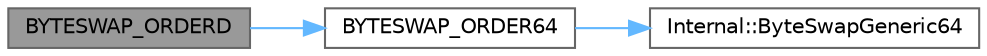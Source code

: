 digraph "BYTESWAP_ORDERD"
{
 // INTERACTIVE_SVG=YES
 // LATEX_PDF_SIZE
  bgcolor="transparent";
  edge [fontname=Helvetica,fontsize=10,labelfontname=Helvetica,labelfontsize=10];
  node [fontname=Helvetica,fontsize=10,shape=box,height=0.2,width=0.4];
  rankdir="LR";
  Node1 [id="Node000001",label="BYTESWAP_ORDERD",height=0.2,width=0.4,color="gray40", fillcolor="grey60", style="filled", fontcolor="black",tooltip=" "];
  Node1 -> Node2 [id="edge1_Node000001_Node000002",color="steelblue1",style="solid",tooltip=" "];
  Node2 [id="Node000002",label="BYTESWAP_ORDER64",height=0.2,width=0.4,color="grey40", fillcolor="white", style="filled",URL="$dc/dd7/ByteSwap_8h.html#a6094731fb4f3f687278831308ea04a31",tooltip=" "];
  Node2 -> Node3 [id="edge2_Node000002_Node000003",color="steelblue1",style="solid",tooltip=" "];
  Node3 [id="Node000003",label="Internal::ByteSwapGeneric64",height=0.2,width=0.4,color="grey40", fillcolor="white", style="filled",URL="$df/d93/namespaceInternal.html#a19c0e9723d0a13dc2d67ab56a9c06eb5",tooltip=" "];
}
